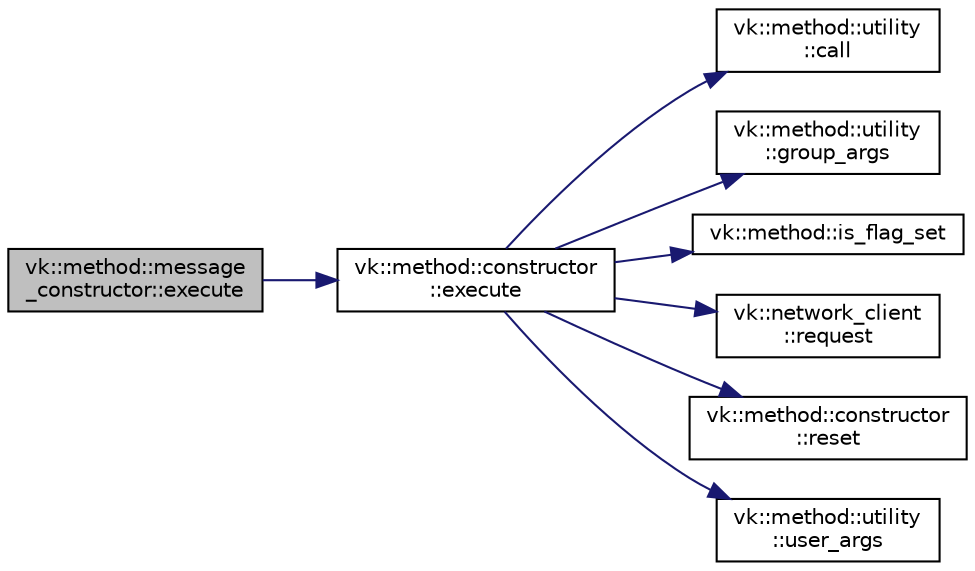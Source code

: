 digraph "vk::method::message_constructor::execute"
{
 // LATEX_PDF_SIZE
  edge [fontname="Helvetica",fontsize="10",labelfontname="Helvetica",labelfontsize="10"];
  node [fontname="Helvetica",fontsize="10",shape=record];
  rankdir="LR";
  Node1 [label="vk::method::message\l_constructor::execute",height=0.2,width=0.4,color="black", fillcolor="grey75", style="filled", fontcolor="black",tooltip=" "];
  Node1 -> Node2 [color="midnightblue",fontsize="10",style="solid",fontname="Helvetica"];
  Node2 [label="vk::method::constructor\l::execute",height=0.2,width=0.4,color="black", fillcolor="white", style="filled",URL="$classvk_1_1method_1_1constructor.html#a2b5cb59484af52b1a079599267b5df37",tooltip="Process VK request."];
  Node2 -> Node3 [color="midnightblue",fontsize="10",style="solid",fontname="Helvetica"];
  Node3 [label="vk::method::utility\l::call",height=0.2,width=0.4,color="black", fillcolor="white", style="filled",URL="$classvk_1_1method_1_1utility.html#a21fc84037c27a7b6acabb389352adcdc",tooltip=" "];
  Node2 -> Node4 [color="midnightblue",fontsize="10",style="solid",fontname="Helvetica"];
  Node4 [label="vk::method::utility\l::group_args",height=0.2,width=0.4,color="black", fillcolor="white", style="filled",URL="$classvk_1_1method_1_1utility.html#a19c050ed96880bb6f34499d5a6aaa062",tooltip=" "];
  Node2 -> Node5 [color="midnightblue",fontsize="10",style="solid",fontname="Helvetica"];
  Node5 [label="vk::method::is_flag_set",height=0.2,width=0.4,color="black", fillcolor="white", style="filled",URL="$namespacevk_1_1method.html#a00c0e5c15aff7f7ea788d965e2590112",tooltip=" "];
  Node2 -> Node6 [color="midnightblue",fontsize="10",style="solid",fontname="Helvetica"];
  Node6 [label="vk::network_client\l::request",height=0.2,width=0.4,color="black", fillcolor="white", style="filled",URL="$classvk_1_1network__client.html#a987730611db15624097f07a9cfce89f4",tooltip=" "];
  Node2 -> Node7 [color="midnightblue",fontsize="10",style="solid",fontname="Helvetica"];
  Node7 [label="vk::method::constructor\l::reset",height=0.2,width=0.4,color="black", fillcolor="white", style="filled",URL="$classvk_1_1method_1_1constructor.html#a3af81046f0222f41509c7881f6864146",tooltip=" "];
  Node2 -> Node8 [color="midnightblue",fontsize="10",style="solid",fontname="Helvetica"];
  Node8 [label="vk::method::utility\l::user_args",height=0.2,width=0.4,color="black", fillcolor="white", style="filled",URL="$classvk_1_1method_1_1utility.html#ac87a440904311e7238ebc8ae8128cfb3",tooltip=" "];
}
